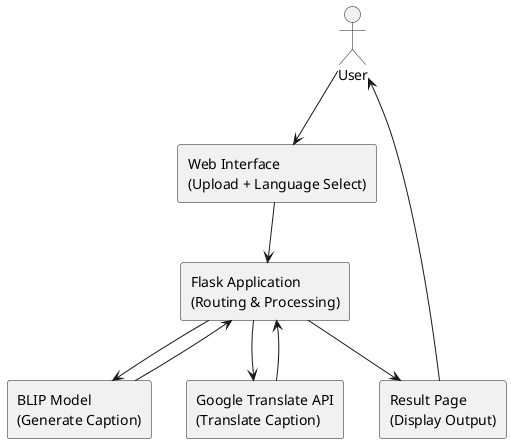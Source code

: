@startuml

actor User
rectangle "Web Interface\n(Upload + Language Select)" as UI
rectangle "Flask Application\n(Routing & Processing)" as Flask
rectangle "BLIP Model\n(Generate Caption)" as BLIP
rectangle "Google Translate API\n(Translate Caption)" as GT
rectangle "Result Page\n(Display Output)" as Result

User --> UI
UI --> Flask
Flask --> BLIP
BLIP --> Flask
Flask --> GT
GT --> Flask
Flask --> Result
Result --> User

@enduml

